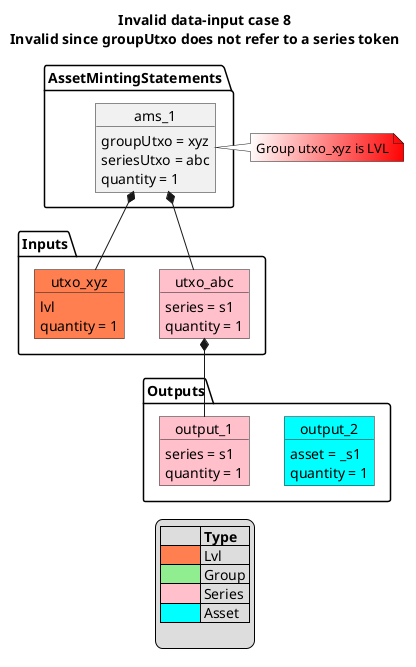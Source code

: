 @startuml

title
    Invalid data-input case 8
    Invalid since groupUtxo does not refer to a series token
end title

'Asset minting statements
package AssetMintingStatements {
    object ams_1
        ams_1 : groupUtxo = xyz
        ams_1 : seriesUtxo = abc
        ams_1 : quantity = 1
}

package Inputs {

    object utxo_abc #pink
        utxo_abc : series = s1
        utxo_abc : quantity = 1

    object utxo_xyz #coral
        utxo_xyz : lvl
        utxo_xyz : quantity = 1

}

package Outputs {

    object output_2 #cyan
        output_2 : asset = _s1
        output_2 : quantity = 1

    object output_1 #pink
        output_1 : series = s1
        output_1 : quantity = 1
}

'relationships

ams_1 *-- utxo_abc
ams_1 *-- utxo_xyz

utxo_abc *-- output_1


note right of ams_1 #white/Red: Group utxo_xyz is LVL

legend
 |= |= Type |
 |<#coral>           | Lvl  |
 |<#lightgreen>     | Group |
 |<#pink>           | Series |
 |<#cyan>           | Asset  |

 endlegend

@enduml